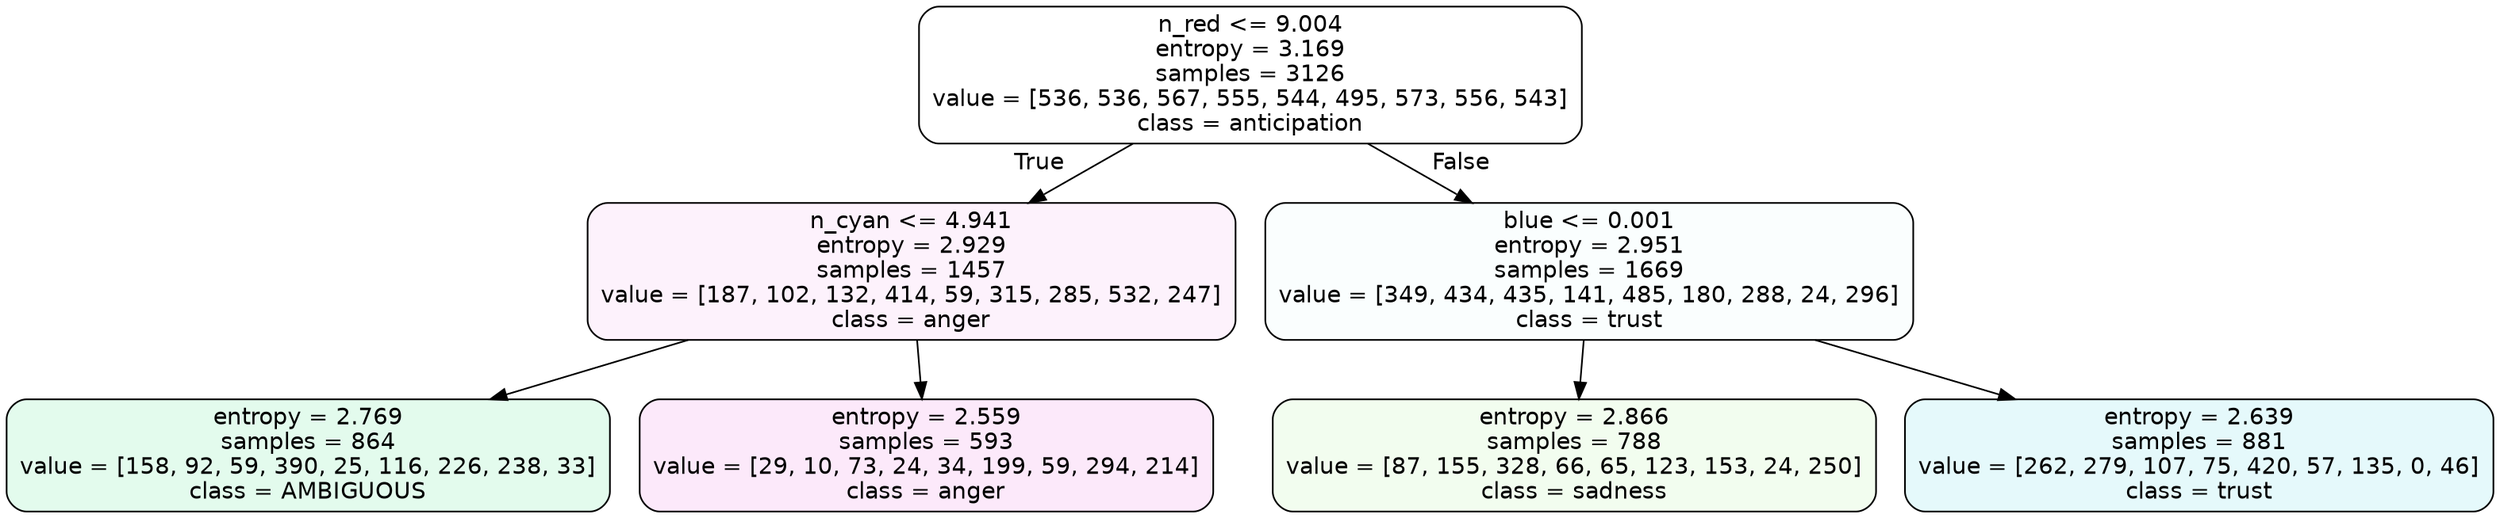 digraph Tree {
node [shape=box, style="filled, rounded", color="black", fontname=helvetica] ;
edge [fontname=helvetica] ;
0 [label="n_red <= 9.004\nentropy = 3.169\nsamples = 3126\nvalue = [536, 536, 567, 555, 544, 495, 573, 556, 543]\nclass = anticipation", fillcolor="#8139e500"] ;
1 [label="n_cyan <= 4.941\nentropy = 2.929\nsamples = 1457\nvalue = [187, 102, 132, 414, 59, 315, 285, 532, 247]\nclass = anger", fillcolor="#e539d710"] ;
0 -> 1 [labeldistance=2.5, labelangle=45, headlabel="True"] ;
2 [label="entropy = 2.769\nsamples = 864\nvalue = [158, 92, 59, 390, 25, 116, 226, 238, 33]\nclass = AMBIGUOUS", fillcolor="#39e58123"] ;
1 -> 2 ;
3 [label="entropy = 2.559\nsamples = 593\nvalue = [29, 10, 73, 24, 34, 199, 59, 294, 214]\nclass = anger", fillcolor="#e539d71c"] ;
1 -> 3 ;
4 [label="blue <= 0.001\nentropy = 2.951\nsamples = 1669\nvalue = [349, 434, 435, 141, 485, 180, 288, 24, 296]\nclass = trust", fillcolor="#39d7e506"] ;
0 -> 4 [labeldistance=2.5, labelangle=-45, headlabel="False"] ;
5 [label="entropy = 2.866\nsamples = 788\nvalue = [87, 155, 328, 66, 65, 123, 153, 24, 250]\nclass = sadness", fillcolor="#64e53914"] ;
4 -> 5 ;
6 [label="entropy = 2.639\nsamples = 881\nvalue = [262, 279, 107, 75, 420, 57, 135, 0, 46]\nclass = trust", fillcolor="#39d7e521"] ;
4 -> 6 ;
}